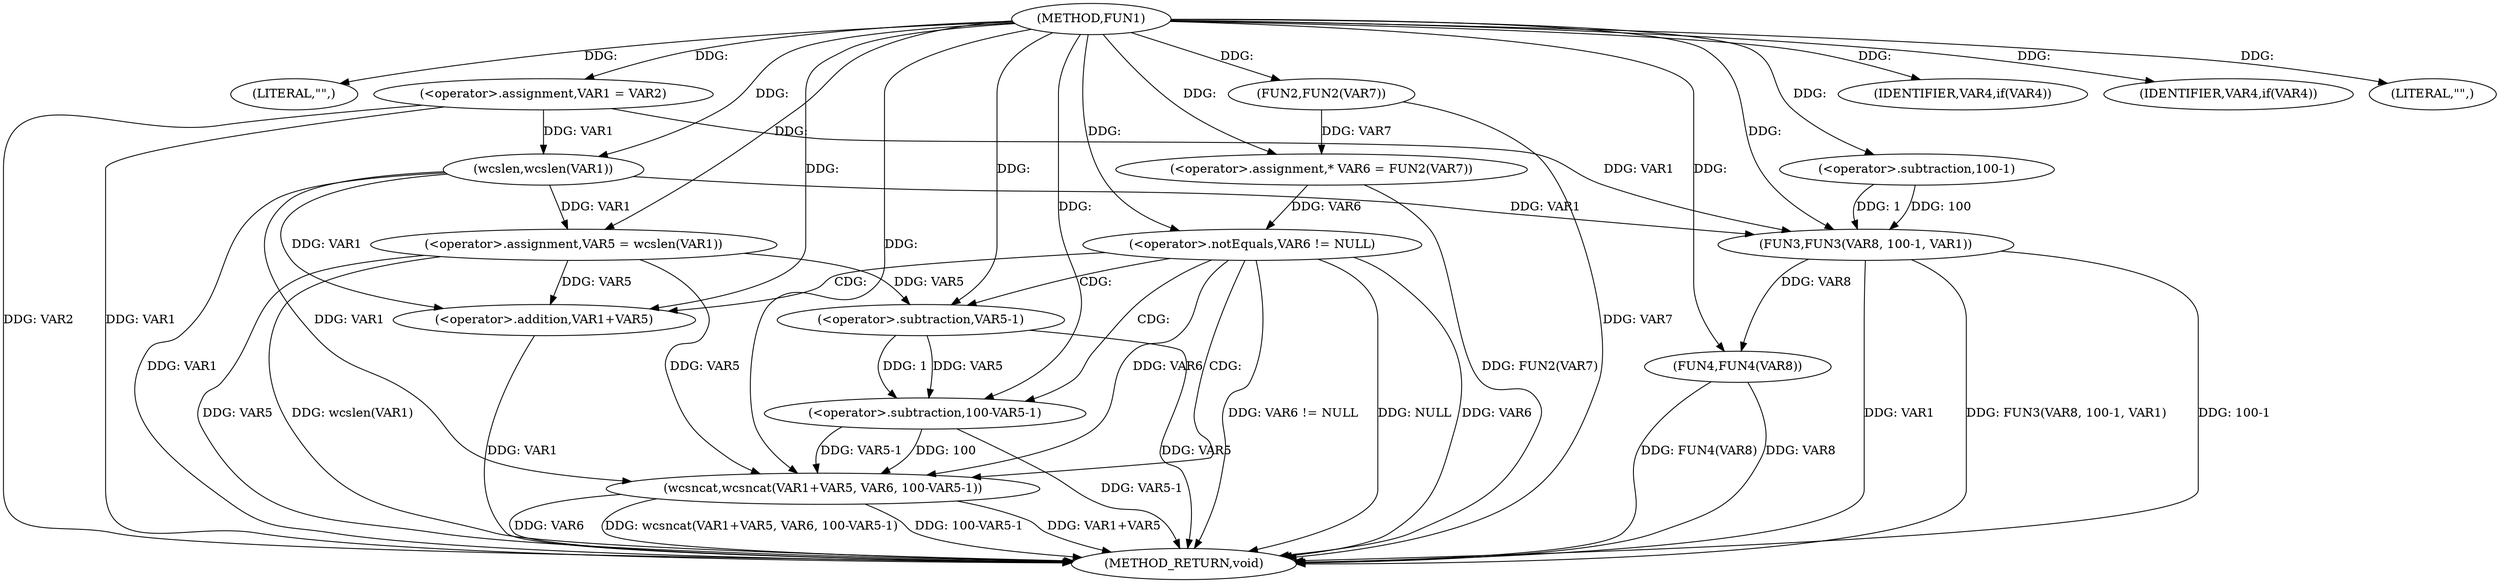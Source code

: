 digraph FUN1 {  
"1000100" [label = "(METHOD,FUN1)" ]
"1000149" [label = "(METHOD_RETURN,void)" ]
"1000103" [label = "(LITERAL,\"\",)" ]
"1000104" [label = "(<operator>.assignment,VAR1 = VAR2)" ]
"1000108" [label = "(IDENTIFIER,VAR4,if(VAR4))" ]
"1000112" [label = "(<operator>.assignment,VAR5 = wcslen(VAR1))" ]
"1000114" [label = "(wcslen,wcslen(VAR1))" ]
"1000117" [label = "(<operator>.assignment,* VAR6 = FUN2(VAR7))" ]
"1000119" [label = "(FUN2,FUN2(VAR7))" ]
"1000122" [label = "(<operator>.notEquals,VAR6 != NULL)" ]
"1000126" [label = "(wcsncat,wcsncat(VAR1+VAR5, VAR6, 100-VAR5-1))" ]
"1000127" [label = "(<operator>.addition,VAR1+VAR5)" ]
"1000131" [label = "(<operator>.subtraction,100-VAR5-1)" ]
"1000133" [label = "(<operator>.subtraction,VAR5-1)" ]
"1000137" [label = "(IDENTIFIER,VAR4,if(VAR4))" ]
"1000140" [label = "(LITERAL,\"\",)" ]
"1000141" [label = "(FUN3,FUN3(VAR8, 100-1, VAR1))" ]
"1000143" [label = "(<operator>.subtraction,100-1)" ]
"1000147" [label = "(FUN4,FUN4(VAR8))" ]
  "1000104" -> "1000149"  [ label = "DDG: VAR1"] 
  "1000112" -> "1000149"  [ label = "DDG: wcslen(VAR1)"] 
  "1000133" -> "1000149"  [ label = "DDG: VAR5"] 
  "1000114" -> "1000149"  [ label = "DDG: VAR1"] 
  "1000147" -> "1000149"  [ label = "DDG: VAR8"] 
  "1000126" -> "1000149"  [ label = "DDG: VAR1+VAR5"] 
  "1000127" -> "1000149"  [ label = "DDG: VAR1"] 
  "1000117" -> "1000149"  [ label = "DDG: FUN2(VAR7)"] 
  "1000141" -> "1000149"  [ label = "DDG: VAR1"] 
  "1000147" -> "1000149"  [ label = "DDG: FUN4(VAR8)"] 
  "1000104" -> "1000149"  [ label = "DDG: VAR2"] 
  "1000126" -> "1000149"  [ label = "DDG: VAR6"] 
  "1000126" -> "1000149"  [ label = "DDG: wcsncat(VAR1+VAR5, VAR6, 100-VAR5-1)"] 
  "1000122" -> "1000149"  [ label = "DDG: VAR6"] 
  "1000141" -> "1000149"  [ label = "DDG: FUN3(VAR8, 100-1, VAR1)"] 
  "1000131" -> "1000149"  [ label = "DDG: VAR5-1"] 
  "1000112" -> "1000149"  [ label = "DDG: VAR5"] 
  "1000119" -> "1000149"  [ label = "DDG: VAR7"] 
  "1000141" -> "1000149"  [ label = "DDG: 100-1"] 
  "1000122" -> "1000149"  [ label = "DDG: VAR6 != NULL"] 
  "1000126" -> "1000149"  [ label = "DDG: 100-VAR5-1"] 
  "1000122" -> "1000149"  [ label = "DDG: NULL"] 
  "1000100" -> "1000103"  [ label = "DDG: "] 
  "1000100" -> "1000104"  [ label = "DDG: "] 
  "1000100" -> "1000108"  [ label = "DDG: "] 
  "1000114" -> "1000112"  [ label = "DDG: VAR1"] 
  "1000100" -> "1000112"  [ label = "DDG: "] 
  "1000104" -> "1000114"  [ label = "DDG: VAR1"] 
  "1000100" -> "1000114"  [ label = "DDG: "] 
  "1000119" -> "1000117"  [ label = "DDG: VAR7"] 
  "1000100" -> "1000117"  [ label = "DDG: "] 
  "1000100" -> "1000119"  [ label = "DDG: "] 
  "1000117" -> "1000122"  [ label = "DDG: VAR6"] 
  "1000100" -> "1000122"  [ label = "DDG: "] 
  "1000114" -> "1000126"  [ label = "DDG: VAR1"] 
  "1000100" -> "1000126"  [ label = "DDG: "] 
  "1000112" -> "1000126"  [ label = "DDG: VAR5"] 
  "1000114" -> "1000127"  [ label = "DDG: VAR1"] 
  "1000100" -> "1000127"  [ label = "DDG: "] 
  "1000112" -> "1000127"  [ label = "DDG: VAR5"] 
  "1000122" -> "1000126"  [ label = "DDG: VAR6"] 
  "1000131" -> "1000126"  [ label = "DDG: 100"] 
  "1000131" -> "1000126"  [ label = "DDG: VAR5-1"] 
  "1000100" -> "1000131"  [ label = "DDG: "] 
  "1000133" -> "1000131"  [ label = "DDG: VAR5"] 
  "1000133" -> "1000131"  [ label = "DDG: 1"] 
  "1000100" -> "1000133"  [ label = "DDG: "] 
  "1000112" -> "1000133"  [ label = "DDG: VAR5"] 
  "1000100" -> "1000137"  [ label = "DDG: "] 
  "1000100" -> "1000140"  [ label = "DDG: "] 
  "1000100" -> "1000141"  [ label = "DDG: "] 
  "1000143" -> "1000141"  [ label = "DDG: 100"] 
  "1000143" -> "1000141"  [ label = "DDG: 1"] 
  "1000100" -> "1000143"  [ label = "DDG: "] 
  "1000104" -> "1000141"  [ label = "DDG: VAR1"] 
  "1000114" -> "1000141"  [ label = "DDG: VAR1"] 
  "1000141" -> "1000147"  [ label = "DDG: VAR8"] 
  "1000100" -> "1000147"  [ label = "DDG: "] 
  "1000122" -> "1000131"  [ label = "CDG: "] 
  "1000122" -> "1000127"  [ label = "CDG: "] 
  "1000122" -> "1000126"  [ label = "CDG: "] 
  "1000122" -> "1000133"  [ label = "CDG: "] 
}
